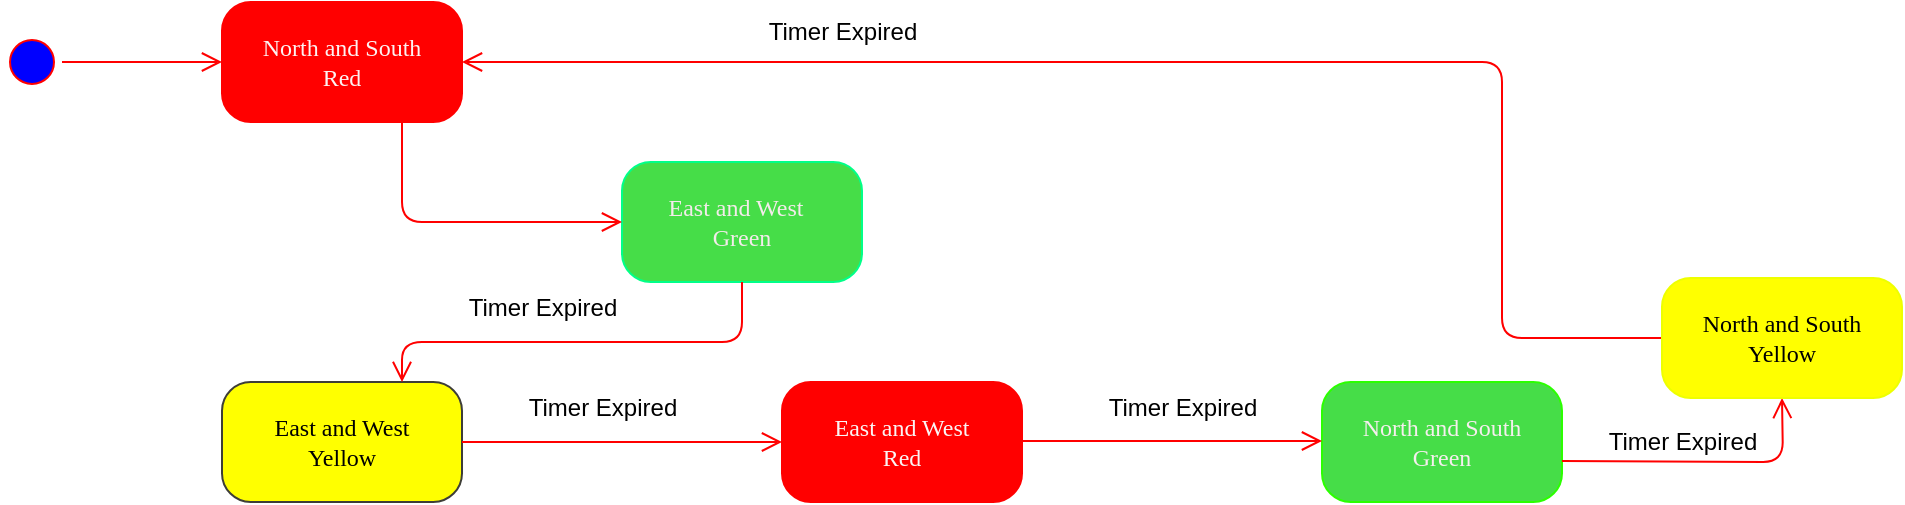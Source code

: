 <mxfile version="24.8.4">
  <diagram name="Page-1" id="LVoU2Lr9DK6mtDz614aM">
    <mxGraphModel dx="1173" dy="624" grid="1" gridSize="10" guides="1" tooltips="1" connect="1" arrows="1" fold="1" page="1" pageScale="1" pageWidth="850" pageHeight="1100" math="0" shadow="0">
      <root>
        <mxCell id="0" />
        <mxCell id="1" parent="0" />
        <mxCell id="ZPAMgRPm_qsBL5uQmzzc-1" value="" style="ellipse;html=1;shape=startState;fillColor=#0000ff;strokeColor=#ff0000;rounded=1;shadow=0;comic=0;labelBackgroundColor=none;fontFamily=Verdana;fontSize=12;fontColor=#000000;align=center;direction=south;" vertex="1" parent="1">
          <mxGeometry x="130" y="135" width="30" height="30" as="geometry" />
        </mxCell>
        <mxCell id="ZPAMgRPm_qsBL5uQmzzc-2" value="East and West&lt;br&gt;Yellow" style="rounded=1;whiteSpace=wrap;html=1;arcSize=24;fillColor=#ffff00;strokeColor=#3e3e37;shadow=0;comic=0;labelBackgroundColor=none;fontFamily=Verdana;fontSize=12;align=center;" vertex="1" parent="1">
          <mxGeometry x="240" y="310" width="120" height="60" as="geometry" />
        </mxCell>
        <mxCell id="ZPAMgRPm_qsBL5uQmzzc-3" value="North and South&lt;br&gt;Red" style="rounded=1;whiteSpace=wrap;html=1;arcSize=24;fillColor=#FF0000;strokeColor=#ff0000;shadow=0;comic=0;labelBackgroundColor=none;fontFamily=Verdana;fontSize=12;fontColor=#fdf2f2;align=center;" vertex="1" parent="1">
          <mxGeometry x="240" y="120" width="120" height="60" as="geometry" />
        </mxCell>
        <mxCell id="ZPAMgRPm_qsBL5uQmzzc-4" value="East and West&amp;nbsp;&amp;nbsp;&lt;br&gt;Green" style="rounded=1;whiteSpace=wrap;html=1;arcSize=24;fillColor=#46dd48;strokeColor=#00ff88;shadow=0;comic=0;labelBackgroundColor=none;fontFamily=Verdana;fontSize=12;fontColor=#f4ebeb;align=center;labelBorderColor=none;" vertex="1" parent="1">
          <mxGeometry x="440" y="200" width="120" height="60" as="geometry" />
        </mxCell>
        <mxCell id="ZPAMgRPm_qsBL5uQmzzc-5" style="edgeStyle=orthogonalEdgeStyle;html=1;entryX=1;entryY=0.5;labelBackgroundColor=none;endArrow=open;endSize=8;strokeColor=#ff0000;fontFamily=Verdana;fontSize=12;align=left;" edge="1" parent="1" target="ZPAMgRPm_qsBL5uQmzzc-3">
          <mxGeometry relative="1" as="geometry">
            <Array as="points">
              <mxPoint x="880" y="288" />
              <mxPoint x="880" y="150" />
            </Array>
            <mxPoint x="960" y="288" as="sourcePoint" />
          </mxGeometry>
        </mxCell>
        <mxCell id="ZPAMgRPm_qsBL5uQmzzc-6" value="North and South&lt;br&gt;Green" style="rounded=1;whiteSpace=wrap;html=1;arcSize=24;fillColor=#46dd48;strokeColor=#2bff00;shadow=0;comic=0;labelBackgroundColor=none;fontFamily=Verdana;fontSize=12;fontColor=#f6eeee;align=center;" vertex="1" parent="1">
          <mxGeometry x="790" y="310" width="120" height="60" as="geometry" />
        </mxCell>
        <mxCell id="ZPAMgRPm_qsBL5uQmzzc-7" value="East and West&lt;br&gt;Red" style="rounded=1;whiteSpace=wrap;html=1;arcSize=24;fillColor=#ff0000;strokeColor=#ff0000;shadow=0;comic=0;labelBackgroundColor=none;fontFamily=Verdana;fontSize=12;fontColor=#fbf4f4;align=center;" vertex="1" parent="1">
          <mxGeometry x="520" y="310" width="120" height="60" as="geometry" />
        </mxCell>
        <mxCell id="ZPAMgRPm_qsBL5uQmzzc-8" style="edgeStyle=orthogonalEdgeStyle;html=1;labelBackgroundColor=none;endArrow=open;endSize=8;strokeColor=#ff0000;fontFamily=Verdana;fontSize=12;align=left;" edge="1" parent="1" source="ZPAMgRPm_qsBL5uQmzzc-1" target="ZPAMgRPm_qsBL5uQmzzc-3">
          <mxGeometry relative="1" as="geometry" />
        </mxCell>
        <mxCell id="ZPAMgRPm_qsBL5uQmzzc-9" style="edgeStyle=orthogonalEdgeStyle;html=1;labelBackgroundColor=none;endArrow=open;endSize=8;strokeColor=#ff0000;fontFamily=Verdana;fontSize=12;align=left;entryX=0;entryY=0.5;" edge="1" parent="1" source="ZPAMgRPm_qsBL5uQmzzc-3" target="ZPAMgRPm_qsBL5uQmzzc-4">
          <mxGeometry relative="1" as="geometry">
            <Array as="points">
              <mxPoint x="330" y="230" />
            </Array>
          </mxGeometry>
        </mxCell>
        <mxCell id="ZPAMgRPm_qsBL5uQmzzc-10" style="edgeStyle=orthogonalEdgeStyle;html=1;entryX=0.75;entryY=0;labelBackgroundColor=none;endArrow=open;endSize=8;strokeColor=#ff0000;fontFamily=Verdana;fontSize=12;align=left;exitX=0.5;exitY=1;" edge="1" parent="1" source="ZPAMgRPm_qsBL5uQmzzc-4" target="ZPAMgRPm_qsBL5uQmzzc-2">
          <mxGeometry relative="1" as="geometry">
            <mxPoint x="520" y="300" as="sourcePoint" />
            <Array as="points">
              <mxPoint x="500" y="290" />
              <mxPoint x="330" y="290" />
            </Array>
          </mxGeometry>
        </mxCell>
        <mxCell id="ZPAMgRPm_qsBL5uQmzzc-11" style="edgeStyle=orthogonalEdgeStyle;html=1;exitX=1;exitY=0.5;entryX=0;entryY=0.5;labelBackgroundColor=none;endArrow=open;endSize=8;strokeColor=#ff0000;fontFamily=Verdana;fontSize=12;align=left;" edge="1" parent="1" source="ZPAMgRPm_qsBL5uQmzzc-2" target="ZPAMgRPm_qsBL5uQmzzc-7">
          <mxGeometry relative="1" as="geometry" />
        </mxCell>
        <mxCell id="ZPAMgRPm_qsBL5uQmzzc-12" style="edgeStyle=orthogonalEdgeStyle;html=1;exitX=1;exitY=0.25;entryX=0;entryY=0.25;labelBackgroundColor=none;endArrow=open;endSize=8;strokeColor=#ff0000;fontFamily=Verdana;fontSize=12;align=left;" edge="1" parent="1">
          <mxGeometry relative="1" as="geometry">
            <mxPoint x="640" y="339.5" as="sourcePoint" />
            <mxPoint x="790" y="339.5" as="targetPoint" />
          </mxGeometry>
        </mxCell>
        <mxCell id="ZPAMgRPm_qsBL5uQmzzc-13" value="Timer Expired" style="text;html=1;align=center;verticalAlign=middle;resizable=0;points=[];autosize=1;strokeColor=none;fillColor=none;" vertex="1" parent="1">
          <mxGeometry x="350" y="258" width="100" height="30" as="geometry" />
        </mxCell>
        <mxCell id="ZPAMgRPm_qsBL5uQmzzc-14" value="Timer Expired" style="text;html=1;align=center;verticalAlign=middle;resizable=0;points=[];autosize=1;strokeColor=none;fillColor=none;" vertex="1" parent="1">
          <mxGeometry x="380" y="308" width="100" height="30" as="geometry" />
        </mxCell>
        <mxCell id="ZPAMgRPm_qsBL5uQmzzc-15" value="Timer Expired" style="text;html=1;align=center;verticalAlign=middle;resizable=0;points=[];autosize=1;strokeColor=none;fillColor=none;" vertex="1" parent="1">
          <mxGeometry x="670" y="308" width="100" height="30" as="geometry" />
        </mxCell>
        <mxCell id="ZPAMgRPm_qsBL5uQmzzc-16" style="edgeStyle=orthogonalEdgeStyle;html=1;exitX=1;exitY=0.25;entryX=0.5;entryY=1;labelBackgroundColor=none;endArrow=open;endSize=8;strokeColor=#ff0000;fontFamily=Verdana;fontSize=12;align=left;entryDx=0;entryDy=0;" edge="1" parent="1">
          <mxGeometry relative="1" as="geometry">
            <mxPoint x="910" y="349.5" as="sourcePoint" />
            <mxPoint x="1020" y="318" as="targetPoint" />
          </mxGeometry>
        </mxCell>
        <mxCell id="ZPAMgRPm_qsBL5uQmzzc-17" value="Timer Expired" style="text;html=1;align=center;verticalAlign=middle;resizable=0;points=[];autosize=1;strokeColor=none;fillColor=none;" vertex="1" parent="1">
          <mxGeometry x="920" y="325" width="100" height="30" as="geometry" />
        </mxCell>
        <mxCell id="ZPAMgRPm_qsBL5uQmzzc-18" value="Timer Expired" style="text;html=1;align=center;verticalAlign=middle;resizable=0;points=[];autosize=1;strokeColor=none;fillColor=none;" vertex="1" parent="1">
          <mxGeometry x="500" y="120" width="100" height="30" as="geometry" />
        </mxCell>
        <mxCell id="ZPAMgRPm_qsBL5uQmzzc-19" value="North and South&lt;br&gt;Yellow" style="rounded=1;whiteSpace=wrap;html=1;arcSize=24;fillColor=#ffff00;strokeColor=#eeff00;shadow=0;comic=0;labelBackgroundColor=none;fontFamily=Verdana;fontSize=12;fontColor=#000000;align=center;" vertex="1" parent="1">
          <mxGeometry x="960" y="258" width="120" height="60" as="geometry" />
        </mxCell>
      </root>
    </mxGraphModel>
  </diagram>
</mxfile>
